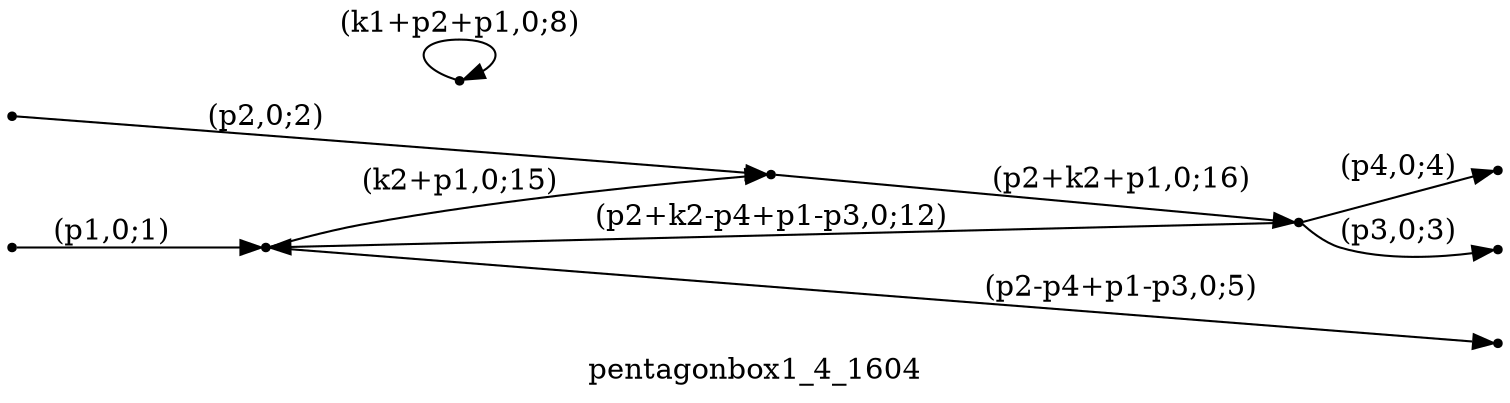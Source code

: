 digraph pentagonbox1_4_1604 {
  label="pentagonbox1_4_1604";
  rankdir="LR";
  subgraph edges {
    -1 -> 2 [label="(p1,0;1)"];
    -2 -> 3 [label="(p2,0;2)"];
    1 -> -3 [label="(p3,0;3)"];
    1 -> -4 [label="(p4,0;4)"];
    2 -> -5 [label="(p2-p4+p1-p3,0;5)"];
    4 -> 4 [label="(k1+p2+p1,0;8)"];
    1 -> 2 [label="(p2+k2-p4+p1-p3,0;12)"];
    2 -> 3 [label="(k2+p1,0;15)"];
    3 -> 1 [label="(p2+k2+p1,0;16)"];
  }
  subgraph incoming { rank="source"; -1; -2; }
  subgraph outgoing { rank="sink"; -3; -4; -5; }
-5 [shape=point];
-4 [shape=point];
-3 [shape=point];
-2 [shape=point];
-1 [shape=point];
1 [shape=point];
2 [shape=point];
3 [shape=point];
4 [shape=point];
}

